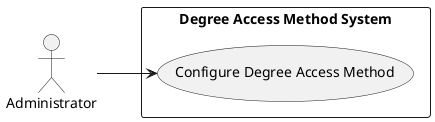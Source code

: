 @startuml
left to right direction
skinparam packageStyle rectangle

actor "Administrator" as Admin

rectangle "Degree Access Method System" {
    usecase "Configure Degree Access Method" as UC_ConfigAccessMethod
}

Admin --> UC_ConfigAccessMethod

@enduml